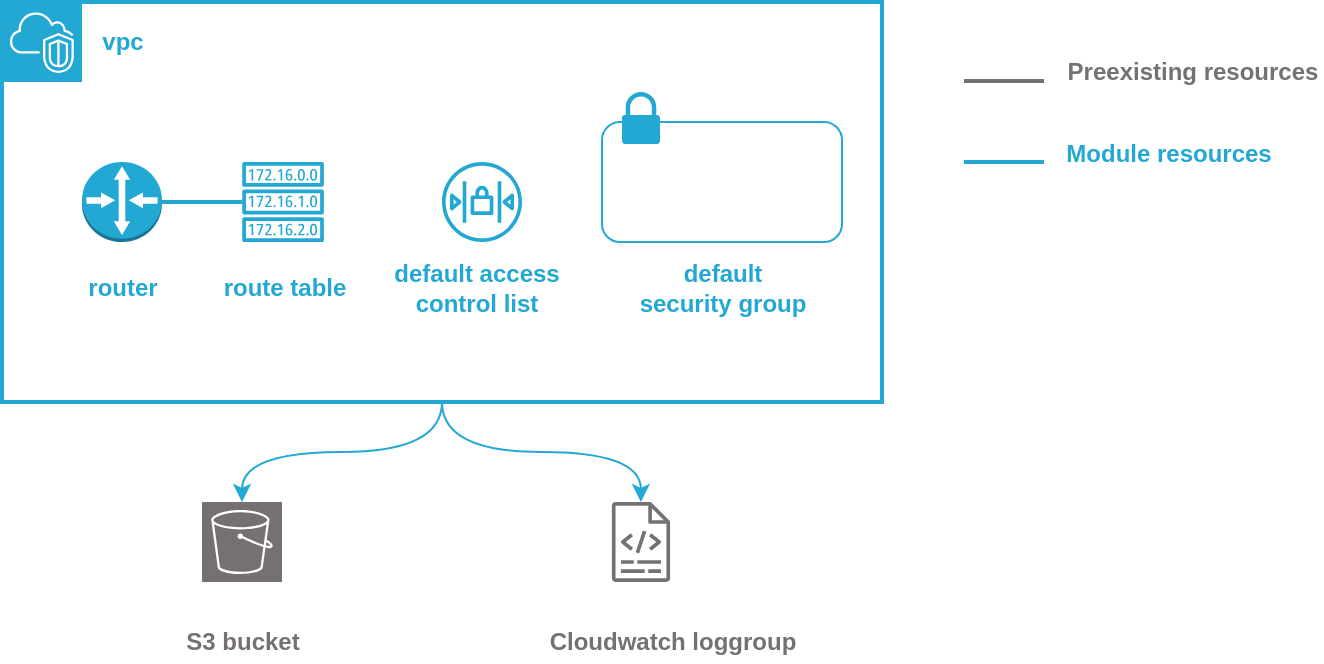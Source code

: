 <mxfile pages="1">
    <diagram id="4aA8682Oxr7YlsX3xrEW" name="Page-1">
        <mxGraphModel dx="568" dy="485" grid="1" gridSize="10" guides="1" tooltips="1" connect="1" arrows="1" fold="1" page="1" pageScale="1" pageWidth="827" pageHeight="1169" math="0" shadow="0">
            <root>
                <mxCell id="0"/>
                <mxCell id="1" parent="0"/>
                <mxCell id="4" style="edgeStyle=orthogonalEdgeStyle;html=1;exitX=0.5;exitY=1;exitDx=0;exitDy=0;entryX=0.5;entryY=0;entryDx=0;entryDy=0;entryPerimeter=0;fontColor=#23A8D4;strokeColor=#23A8D4;curved=1;" edge="1" parent="1" source="asYjwT--wiLLLTKxJUm1-8" target="2">
                    <mxGeometry relative="1" as="geometry"/>
                </mxCell>
                <mxCell id="asYjwT--wiLLLTKxJUm1-8" value="" style="rounded=0;whiteSpace=wrap;html=1;strokeColor=#23A8D4;fillColor=none;gradientColor=none;strokeWidth=2;" parent="1" vertex="1">
                    <mxGeometry x="40" y="40" width="440" height="200" as="geometry"/>
                </mxCell>
                <mxCell id="asYjwT--wiLLLTKxJUm1-3" value="" style="outlineConnect=0;fontColor=#232F3E;gradientColor=none;fillColor=#23A8D4;strokeColor=none;dashed=0;verticalLabelPosition=bottom;verticalAlign=top;align=center;html=1;fontSize=12;fontStyle=0;aspect=fixed;pointerEvents=1;shape=mxgraph.aws4.network_access_control_list;" parent="1" vertex="1">
                    <mxGeometry x="260" y="120" width="40" height="40" as="geometry"/>
                </mxCell>
                <mxCell id="asYjwT--wiLLLTKxJUm1-4" value="" style="outlineConnect=0;fontColor=#232F3E;gradientColor=none;gradientDirection=north;fillColor=#23A8D4;strokeColor=#ffffff;dashed=0;verticalLabelPosition=bottom;verticalAlign=top;align=center;html=1;fontSize=12;fontStyle=0;aspect=fixed;shape=mxgraph.aws4.resourceIcon;resIcon=mxgraph.aws4.vpc;" parent="1" vertex="1">
                    <mxGeometry x="40" y="40" width="40" height="40" as="geometry"/>
                </mxCell>
                <mxCell id="asYjwT--wiLLLTKxJUm1-9" value="" style="outlineConnect=0;fontColor=#232F3E;gradientColor=none;fillColor=#23A8D4;strokeColor=none;dashed=0;verticalLabelPosition=bottom;verticalAlign=top;align=center;html=1;fontSize=12;fontStyle=0;aspect=fixed;pointerEvents=1;shape=mxgraph.aws4.route_table;" parent="1" vertex="1">
                    <mxGeometry x="160" y="120" width="41.05" height="40" as="geometry"/>
                </mxCell>
                <mxCell id="asYjwT--wiLLLTKxJUm1-11" value="" style="outlineConnect=0;dashed=0;verticalLabelPosition=bottom;verticalAlign=top;align=center;html=1;shape=mxgraph.aws3.router;fillColor=#23A8D4;gradientColor=none;strokeColor=#767171;" parent="1" vertex="1">
                    <mxGeometry x="80" y="120" width="40" height="40" as="geometry"/>
                </mxCell>
                <mxCell id="asYjwT--wiLLLTKxJUm1-12" value="" style="endArrow=none;html=1;entryX=1;entryY=0.5;entryDx=0;entryDy=0;entryPerimeter=0;strokeColor=#23A8D4;strokeWidth=2;" parent="1" source="asYjwT--wiLLLTKxJUm1-9" target="asYjwT--wiLLLTKxJUm1-11" edge="1">
                    <mxGeometry width="50" height="50" relative="1" as="geometry">
                        <mxPoint x="100" y="370" as="sourcePoint"/>
                        <mxPoint x="150" y="320" as="targetPoint"/>
                    </mxGeometry>
                </mxCell>
                <mxCell id="asYjwT--wiLLLTKxJUm1-13" value="vpc" style="text;html=1;resizable=0;autosize=1;align=center;verticalAlign=middle;points=[];fillColor=none;strokeColor=none;rounded=0;fontColor=#23A8D4;fontStyle=1" parent="1" vertex="1">
                    <mxGeometry x="85" y="50" width="30" height="20" as="geometry"/>
                </mxCell>
                <mxCell id="asYjwT--wiLLLTKxJUm1-14" value="router" style="text;html=1;resizable=0;autosize=1;align=center;verticalAlign=middle;points=[];fillColor=none;strokeColor=none;rounded=0;fontColor=#23A8D4;fontStyle=1" parent="1" vertex="1">
                    <mxGeometry x="75" y="173" width="50" height="20" as="geometry"/>
                </mxCell>
                <mxCell id="asYjwT--wiLLLTKxJUm1-15" value="route table" style="text;html=1;resizable=0;autosize=1;align=center;verticalAlign=middle;points=[];fillColor=none;strokeColor=none;rounded=0;fontColor=#23A8D4;fontStyle=1" parent="1" vertex="1">
                    <mxGeometry x="145.5" y="173" width="70" height="20" as="geometry"/>
                </mxCell>
                <mxCell id="asYjwT--wiLLLTKxJUm1-16" value="" style="endArrow=none;html=1;strokeColor=#767171;fontColor=#767171;fontSize=27;spacing=7;strokeWidth=2;" parent="1" edge="1">
                    <mxGeometry width="50" height="50" relative="1" as="geometry">
                        <mxPoint x="521" y="79.5" as="sourcePoint"/>
                        <mxPoint x="561" y="79.5" as="targetPoint"/>
                    </mxGeometry>
                </mxCell>
                <mxCell id="asYjwT--wiLLLTKxJUm1-17" value="" style="endArrow=none;html=1;strokeColor=#23A8D4;fontColor=#767171;fontSize=27;spacing=7;strokeWidth=2;" parent="1" edge="1">
                    <mxGeometry width="50" height="50" relative="1" as="geometry">
                        <mxPoint x="521" y="120" as="sourcePoint"/>
                        <mxPoint x="561" y="120" as="targetPoint"/>
                    </mxGeometry>
                </mxCell>
                <mxCell id="asYjwT--wiLLLTKxJUm1-18" value="&lt;font style=&quot;font-size: 12px&quot;&gt;Preexisting resources&lt;/font&gt;" style="text;html=1;resizable=0;autosize=1;align=center;verticalAlign=middle;points=[];fillColor=none;strokeColor=none;rounded=0;fontSize=12;fontColor=#767171;fontStyle=1" parent="1" vertex="1">
                    <mxGeometry x="570" y="65" width="130" height="20" as="geometry"/>
                </mxCell>
                <mxCell id="asYjwT--wiLLLTKxJUm1-19" value="&lt;font style=&quot;font-size: 12px&quot;&gt;Module resources&lt;/font&gt;" style="text;html=1;resizable=0;autosize=1;align=center;verticalAlign=middle;points=[];fillColor=none;strokeColor=none;rounded=0;fontSize=12;fontColor=#23A8D4;fontStyle=1" parent="1" vertex="1">
                    <mxGeometry x="568" y="106" width="110" height="20" as="geometry"/>
                </mxCell>
                <mxCell id="asYjwT--wiLLLTKxJUm1-20" value="default access &lt;br&gt;control list" style="text;html=1;resizable=0;autosize=1;align=center;verticalAlign=middle;points=[];fillColor=none;strokeColor=none;rounded=0;fontColor=#23A8D4;fontStyle=1" parent="1" vertex="1">
                    <mxGeometry x="227" y="168" width="100" height="30" as="geometry"/>
                </mxCell>
                <mxCell id="XDlZlyK3lKeZrfhb8R-Y-4" value="" style="rounded=1;whiteSpace=wrap;html=1;strokeColor=#23A8D4;fillColor=none;fontColor=#000000;" parent="1" vertex="1">
                    <mxGeometry x="340" y="100" width="120" height="60" as="geometry"/>
                </mxCell>
                <mxCell id="XDlZlyK3lKeZrfhb8R-Y-5" value="" style="pointerEvents=1;shadow=0;dashed=0;html=1;strokeColor=none;fillColor=#23A8D4;labelPosition=center;verticalLabelPosition=bottom;verticalAlign=top;outlineConnect=0;align=center;shape=mxgraph.office.security.lock_protected;fontColor=#000000;aspect=fixed;" parent="1" vertex="1">
                    <mxGeometry x="350" y="85" width="19" height="25.97" as="geometry"/>
                </mxCell>
                <mxCell id="XDlZlyK3lKeZrfhb8R-Y-6" value="default &lt;br&gt;security group" style="text;html=1;resizable=0;autosize=1;align=center;verticalAlign=middle;points=[];fillColor=none;strokeColor=none;rounded=0;fontColor=#23A8D4;fontStyle=1" parent="1" vertex="1">
                    <mxGeometry x="355" y="168" width="90" height="30" as="geometry"/>
                </mxCell>
                <mxCell id="2" value="" style="points=[[0,0,0],[0.25,0,0],[0.5,0,0],[0.75,0,0],[1,0,0],[0,1,0],[0.25,1,0],[0.5,1,0],[0.75,1,0],[1,1,0],[0,0.25,0],[0,0.5,0],[0,0.75,0],[1,0.25,0],[1,0.5,0],[1,0.75,0]];outlineConnect=0;fontColor=#232F3E;gradientDirection=north;strokeColor=#ffffff;dashed=0;verticalLabelPosition=bottom;verticalAlign=top;align=center;html=1;fontSize=12;fontStyle=0;aspect=fixed;shape=mxgraph.aws4.resourceIcon;resIcon=mxgraph.aws4.s3;fillColor=#767171;" vertex="1" parent="1">
                    <mxGeometry x="140" y="290" width="40" height="40" as="geometry"/>
                </mxCell>
                <mxCell id="3" value="" style="outlineConnect=0;fontColor=#232F3E;gradientColor=none;strokeColor=none;dashed=0;verticalLabelPosition=bottom;verticalAlign=top;align=center;html=1;fontSize=12;fontStyle=0;aspect=fixed;pointerEvents=1;shape=mxgraph.aws4.logs;fillColor=#767171;" vertex="1" parent="1">
                    <mxGeometry x="332.6" y="290" width="53.79" height="40" as="geometry"/>
                </mxCell>
                <mxCell id="5" style="edgeStyle=orthogonalEdgeStyle;html=1;exitX=0.5;exitY=1;exitDx=0;exitDy=0;fontColor=#23A8D4;strokeColor=#23A8D4;curved=1;" edge="1" parent="1" source="asYjwT--wiLLLTKxJUm1-8" target="3">
                    <mxGeometry relative="1" as="geometry">
                        <mxPoint x="270" y="250" as="sourcePoint"/>
                        <mxPoint x="165.5" y="300" as="targetPoint"/>
                    </mxGeometry>
                </mxCell>
                <mxCell id="6" value="&lt;font style=&quot;font-size: 12px&quot;&gt;Cloudwatch loggroup&lt;/font&gt;" style="text;html=1;resizable=0;autosize=1;align=center;verticalAlign=middle;points=[];fillColor=none;strokeColor=none;rounded=0;fontSize=12;fontColor=#767171;fontStyle=1" vertex="1" parent="1">
                    <mxGeometry x="305" y="350" width="140" height="20" as="geometry"/>
                </mxCell>
                <mxCell id="7" value="&lt;font style=&quot;font-size: 12px&quot;&gt;S3 bucket&lt;/font&gt;" style="text;html=1;resizable=0;autosize=1;align=center;verticalAlign=middle;points=[];fillColor=none;strokeColor=none;rounded=0;fontSize=12;fontColor=#767171;fontStyle=1" vertex="1" parent="1">
                    <mxGeometry x="125" y="350" width="70" height="20" as="geometry"/>
                </mxCell>
            </root>
        </mxGraphModel>
    </diagram>
</mxfile>